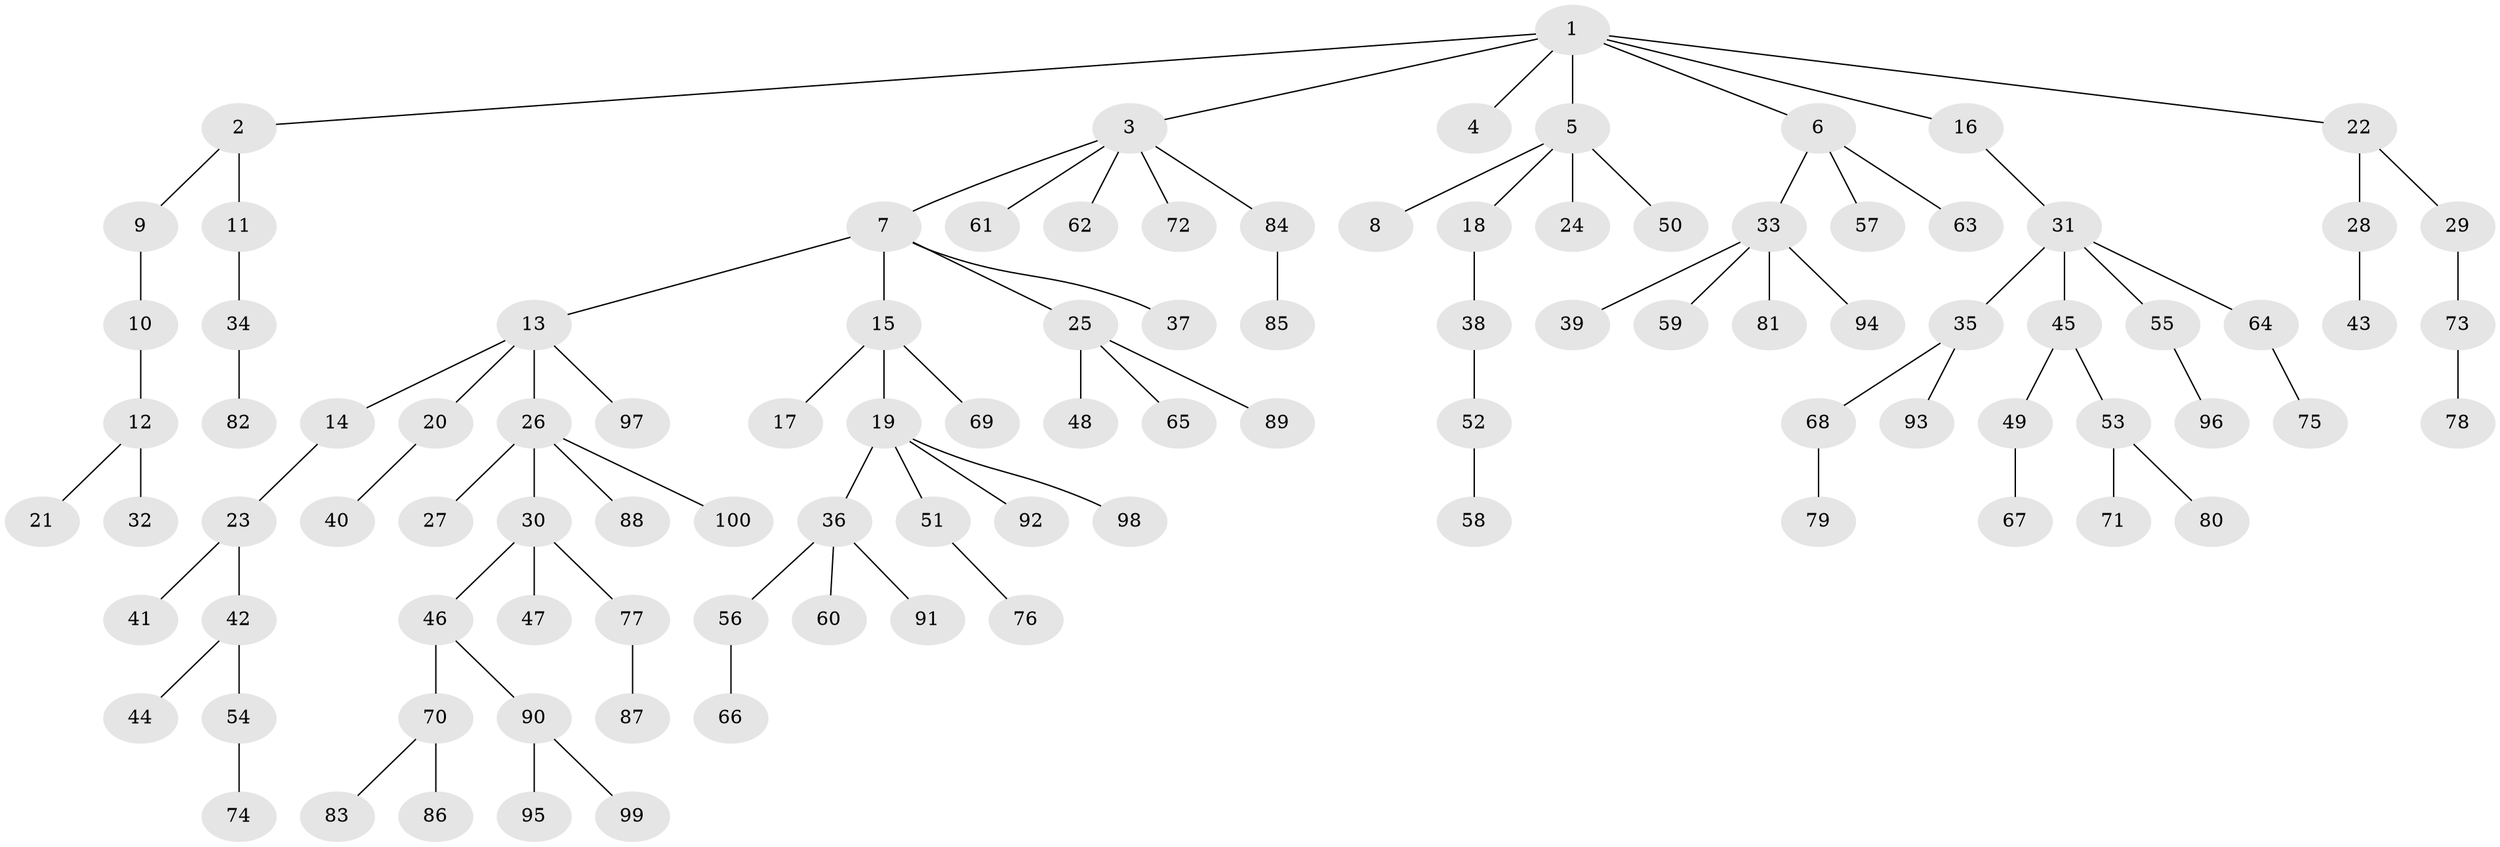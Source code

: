 // Generated by graph-tools (version 1.1) at 2025/11/02/21/25 10:11:10]
// undirected, 100 vertices, 99 edges
graph export_dot {
graph [start="1"]
  node [color=gray90,style=filled];
  1;
  2;
  3;
  4;
  5;
  6;
  7;
  8;
  9;
  10;
  11;
  12;
  13;
  14;
  15;
  16;
  17;
  18;
  19;
  20;
  21;
  22;
  23;
  24;
  25;
  26;
  27;
  28;
  29;
  30;
  31;
  32;
  33;
  34;
  35;
  36;
  37;
  38;
  39;
  40;
  41;
  42;
  43;
  44;
  45;
  46;
  47;
  48;
  49;
  50;
  51;
  52;
  53;
  54;
  55;
  56;
  57;
  58;
  59;
  60;
  61;
  62;
  63;
  64;
  65;
  66;
  67;
  68;
  69;
  70;
  71;
  72;
  73;
  74;
  75;
  76;
  77;
  78;
  79;
  80;
  81;
  82;
  83;
  84;
  85;
  86;
  87;
  88;
  89;
  90;
  91;
  92;
  93;
  94;
  95;
  96;
  97;
  98;
  99;
  100;
  1 -- 2;
  1 -- 3;
  1 -- 4;
  1 -- 5;
  1 -- 6;
  1 -- 16;
  1 -- 22;
  2 -- 9;
  2 -- 11;
  3 -- 7;
  3 -- 61;
  3 -- 62;
  3 -- 72;
  3 -- 84;
  5 -- 8;
  5 -- 18;
  5 -- 24;
  5 -- 50;
  6 -- 33;
  6 -- 57;
  6 -- 63;
  7 -- 13;
  7 -- 15;
  7 -- 25;
  7 -- 37;
  9 -- 10;
  10 -- 12;
  11 -- 34;
  12 -- 21;
  12 -- 32;
  13 -- 14;
  13 -- 20;
  13 -- 26;
  13 -- 97;
  14 -- 23;
  15 -- 17;
  15 -- 19;
  15 -- 69;
  16 -- 31;
  18 -- 38;
  19 -- 36;
  19 -- 51;
  19 -- 92;
  19 -- 98;
  20 -- 40;
  22 -- 28;
  22 -- 29;
  23 -- 41;
  23 -- 42;
  25 -- 48;
  25 -- 65;
  25 -- 89;
  26 -- 27;
  26 -- 30;
  26 -- 88;
  26 -- 100;
  28 -- 43;
  29 -- 73;
  30 -- 46;
  30 -- 47;
  30 -- 77;
  31 -- 35;
  31 -- 45;
  31 -- 55;
  31 -- 64;
  33 -- 39;
  33 -- 59;
  33 -- 81;
  33 -- 94;
  34 -- 82;
  35 -- 68;
  35 -- 93;
  36 -- 56;
  36 -- 60;
  36 -- 91;
  38 -- 52;
  42 -- 44;
  42 -- 54;
  45 -- 49;
  45 -- 53;
  46 -- 70;
  46 -- 90;
  49 -- 67;
  51 -- 76;
  52 -- 58;
  53 -- 71;
  53 -- 80;
  54 -- 74;
  55 -- 96;
  56 -- 66;
  64 -- 75;
  68 -- 79;
  70 -- 83;
  70 -- 86;
  73 -- 78;
  77 -- 87;
  84 -- 85;
  90 -- 95;
  90 -- 99;
}
